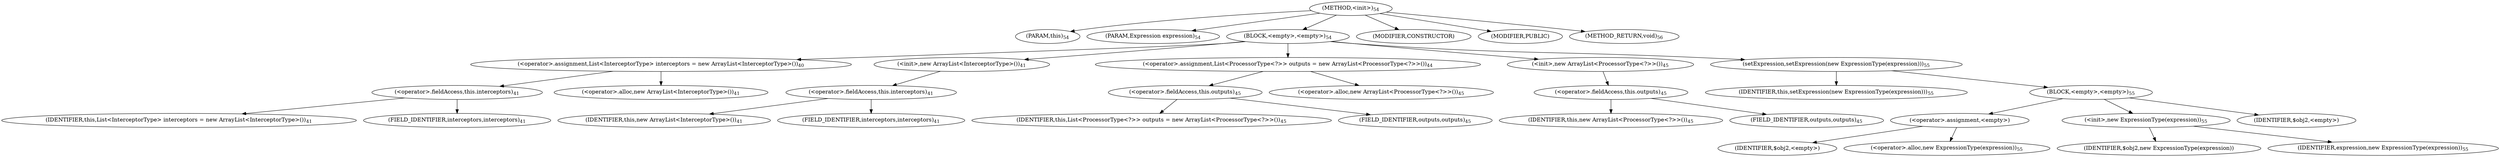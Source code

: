 digraph "&lt;init&gt;" {  
"96" [label = <(METHOD,&lt;init&gt;)<SUB>54</SUB>> ]
"6" [label = <(PARAM,this)<SUB>54</SUB>> ]
"97" [label = <(PARAM,Expression expression)<SUB>54</SUB>> ]
"98" [label = <(BLOCK,&lt;empty&gt;,&lt;empty&gt;)<SUB>54</SUB>> ]
"99" [label = <(&lt;operator&gt;.assignment,List&lt;InterceptorType&gt; interceptors = new ArrayList&lt;InterceptorType&gt;())<SUB>40</SUB>> ]
"100" [label = <(&lt;operator&gt;.fieldAccess,this.interceptors)<SUB>41</SUB>> ]
"101" [label = <(IDENTIFIER,this,List&lt;InterceptorType&gt; interceptors = new ArrayList&lt;InterceptorType&gt;())<SUB>41</SUB>> ]
"102" [label = <(FIELD_IDENTIFIER,interceptors,interceptors)<SUB>41</SUB>> ]
"103" [label = <(&lt;operator&gt;.alloc,new ArrayList&lt;InterceptorType&gt;())<SUB>41</SUB>> ]
"104" [label = <(&lt;init&gt;,new ArrayList&lt;InterceptorType&gt;())<SUB>41</SUB>> ]
"105" [label = <(&lt;operator&gt;.fieldAccess,this.interceptors)<SUB>41</SUB>> ]
"106" [label = <(IDENTIFIER,this,new ArrayList&lt;InterceptorType&gt;())<SUB>41</SUB>> ]
"107" [label = <(FIELD_IDENTIFIER,interceptors,interceptors)<SUB>41</SUB>> ]
"108" [label = <(&lt;operator&gt;.assignment,List&lt;ProcessorType&lt;?&gt;&gt; outputs = new ArrayList&lt;ProcessorType&lt;?&gt;&gt;())<SUB>44</SUB>> ]
"109" [label = <(&lt;operator&gt;.fieldAccess,this.outputs)<SUB>45</SUB>> ]
"110" [label = <(IDENTIFIER,this,List&lt;ProcessorType&lt;?&gt;&gt; outputs = new ArrayList&lt;ProcessorType&lt;?&gt;&gt;())<SUB>45</SUB>> ]
"111" [label = <(FIELD_IDENTIFIER,outputs,outputs)<SUB>45</SUB>> ]
"112" [label = <(&lt;operator&gt;.alloc,new ArrayList&lt;ProcessorType&lt;?&gt;&gt;())<SUB>45</SUB>> ]
"113" [label = <(&lt;init&gt;,new ArrayList&lt;ProcessorType&lt;?&gt;&gt;())<SUB>45</SUB>> ]
"114" [label = <(&lt;operator&gt;.fieldAccess,this.outputs)<SUB>45</SUB>> ]
"115" [label = <(IDENTIFIER,this,new ArrayList&lt;ProcessorType&lt;?&gt;&gt;())<SUB>45</SUB>> ]
"116" [label = <(FIELD_IDENTIFIER,outputs,outputs)<SUB>45</SUB>> ]
"117" [label = <(setExpression,setExpression(new ExpressionType(expression)))<SUB>55</SUB>> ]
"5" [label = <(IDENTIFIER,this,setExpression(new ExpressionType(expression)))<SUB>55</SUB>> ]
"118" [label = <(BLOCK,&lt;empty&gt;,&lt;empty&gt;)<SUB>55</SUB>> ]
"119" [label = <(&lt;operator&gt;.assignment,&lt;empty&gt;)> ]
"120" [label = <(IDENTIFIER,$obj2,&lt;empty&gt;)> ]
"121" [label = <(&lt;operator&gt;.alloc,new ExpressionType(expression))<SUB>55</SUB>> ]
"122" [label = <(&lt;init&gt;,new ExpressionType(expression))<SUB>55</SUB>> ]
"123" [label = <(IDENTIFIER,$obj2,new ExpressionType(expression))> ]
"124" [label = <(IDENTIFIER,expression,new ExpressionType(expression))<SUB>55</SUB>> ]
"125" [label = <(IDENTIFIER,$obj2,&lt;empty&gt;)> ]
"126" [label = <(MODIFIER,CONSTRUCTOR)> ]
"127" [label = <(MODIFIER,PUBLIC)> ]
"128" [label = <(METHOD_RETURN,void)<SUB>56</SUB>> ]
  "96" -> "6" 
  "96" -> "97" 
  "96" -> "98" 
  "96" -> "126" 
  "96" -> "127" 
  "96" -> "128" 
  "98" -> "99" 
  "98" -> "104" 
  "98" -> "108" 
  "98" -> "113" 
  "98" -> "117" 
  "99" -> "100" 
  "99" -> "103" 
  "100" -> "101" 
  "100" -> "102" 
  "104" -> "105" 
  "105" -> "106" 
  "105" -> "107" 
  "108" -> "109" 
  "108" -> "112" 
  "109" -> "110" 
  "109" -> "111" 
  "113" -> "114" 
  "114" -> "115" 
  "114" -> "116" 
  "117" -> "5" 
  "117" -> "118" 
  "118" -> "119" 
  "118" -> "122" 
  "118" -> "125" 
  "119" -> "120" 
  "119" -> "121" 
  "122" -> "123" 
  "122" -> "124" 
}
